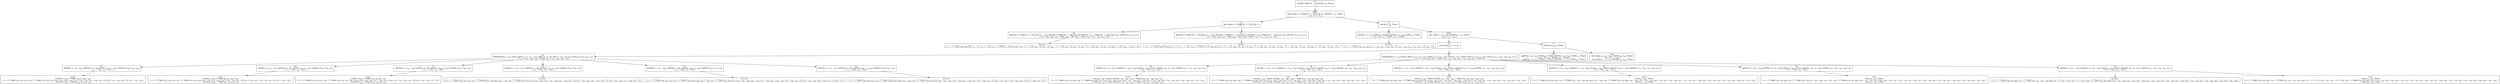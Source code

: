 digraph {
    graph [rankdir=TB
          ,bgcolor=transparent];
    node [shape=box
         ,fillcolor=white
         ,style=filled];
    0 [label=<Or <BR/> check(C Triple [0 : 1 : [2] [] []], v<SUB>0</SUB>, Trueo) <BR/>  [  ] >];
    1 [label=<Split <BR/> one_step(v<SUB>5</SUB>, C Triple [0 : 1 : [2] [] []], v<SUB>7</SUB>), check(v<SUB>7</SUB>, v<SUB>6</SUB>, Trueo) <BR/>  [ v<SUB>0</SUB> &rarr; v<SUB>5</SUB> : v<SUB>6</SUB> ] >];
    2 [label=<Or <BR/> one_step(v<SUB>5</SUB>, C Triple [0 : 1 : [2] [] []], v<SUB>7</SUB>) <BR/>  [  ] >];
    3 [label=<Or <BR/> check(v<SUB>7</SUB>, v<SUB>6</SUB>, Trueo) <BR/>  [  ] >];
    4 [label=<Or <BR/> get(One, C Triple [0 : 1 : [2] [] []], v<SUB>71</SUB> : v<SUB>72</SUB>), get(Thr, C Triple [0 : 1 : [2] [] []], []), set(One, v<SUB>72</SUB>, C Triple [0 : 1 : [2] [] []], v<SUB>74</SUB>), set(Thr, [v<SUB>71</SUB>], v<SUB>74</SUB>, v<SUB>7</SUB>) <BR/>  [ v<SUB>5</SUB> &rarr; (v<SUB>67</SUB>, v<SUB>68</SUB>), v<SUB>67</SUB> &rarr; One, v<SUB>68</SUB> &rarr; Thr, v<SUB>69</SUB> &rarr; Trueo, v<SUB>70</SUB> &rarr; v<SUB>71</SUB> : v<SUB>72</SUB>, v<SUB>73</SUB> &rarr; [] ] >];
    5 [label=<Or <BR/> get(One, C Triple [0 : 1 : [2] [] []], v<SUB>71</SUB> : v<SUB>72</SUB>), get(Two, C Triple [0 : 1 : [2] [] []], []), set(One, v<SUB>72</SUB>, C Triple [0 : 1 : [2] [] []], v<SUB>74</SUB>), set(Two, [v<SUB>71</SUB>], v<SUB>74</SUB>, v<SUB>7</SUB>) <BR/>  [ v<SUB>5</SUB> &rarr; (v<SUB>67</SUB>, v<SUB>68</SUB>), v<SUB>67</SUB> &rarr; One, v<SUB>68</SUB> &rarr; Two, v<SUB>69</SUB> &rarr; Trueo, v<SUB>70</SUB> &rarr; v<SUB>71</SUB> : v<SUB>72</SUB>, v<SUB>73</SUB> &rarr; [] ] >];
    6 [label=<Success <BR/>  [ v<SUB>7</SUB> &rarr; C Triple [v<SUB>88</SUB> v<SUB>89</SUB> [0]], v<SUB>71</SUB> &rarr; 0, v<SUB>72</SUB> &rarr; 1 : [2], v<SUB>74</SUB> &rarr; C Triple [1 : [2] v<SUB>86</SUB> v<SUB>87</SUB>], v<SUB>79</SUB> &rarr; 0 : 1 : [2], v<SUB>80</SUB> &rarr; [], v<SUB>81</SUB> &rarr; [], v<SUB>82</SUB> &rarr; 0 : 1 : [2], v<SUB>83</SUB> &rarr; [], v<SUB>84</SUB> &rarr; [], v<SUB>85</SUB> &rarr; 0 : 1 : [2], v<SUB>86</SUB> &rarr; [], v<SUB>87</SUB> &rarr; [], v<SUB>88</SUB> &rarr; 1 : [2], v<SUB>89</SUB> &rarr; [], v<SUB>90</SUB> &rarr; [] ] >];
    7 [label=<Success <BR/>  [ v<SUB>7</SUB> &rarr; C Triple [v<SUB>88</SUB> [0] v<SUB>90</SUB>], v<SUB>71</SUB> &rarr; 0, v<SUB>72</SUB> &rarr; 1 : [2], v<SUB>74</SUB> &rarr; C Triple [1 : [2] v<SUB>86</SUB> v<SUB>87</SUB>], v<SUB>79</SUB> &rarr; 0 : 1 : [2], v<SUB>80</SUB> &rarr; [], v<SUB>81</SUB> &rarr; [], v<SUB>82</SUB> &rarr; 0 : 1 : [2], v<SUB>83</SUB> &rarr; [], v<SUB>84</SUB> &rarr; [], v<SUB>85</SUB> &rarr; 0 : 1 : [2], v<SUB>86</SUB> &rarr; [], v<SUB>87</SUB> &rarr; [], v<SUB>88</SUB> &rarr; 1 : [2], v<SUB>89</SUB> &rarr; [], v<SUB>90</SUB> &rarr; [] ] >];
    8 [label=<Or <BR/> get(One, v<SUB>7</SUB>, v<SUB>15</SUB>), isNil(v<SUB>15</SUB>, Trueo), get(Two, v<SUB>7</SUB>, v<SUB>16</SUB>), isNil(v<SUB>16</SUB>, Trueo) <BR/>  [ v<SUB>6</SUB> &rarr; [], v<SUB>13</SUB> &rarr; Trueo, v<SUB>14</SUB> &rarr; Trueo ] >];
    9 [label=<Split <BR/> one_step(v<SUB>17</SUB>, v<SUB>7</SUB>, v<SUB>19</SUB>), check(v<SUB>19</SUB>, v<SUB>18</SUB>, Trueo) <BR/>  [ v<SUB>6</SUB> &rarr; v<SUB>17</SUB> : v<SUB>18</SUB> ] >];
    10 [label=<Success <BR/>  [ v<SUB>7</SUB> &rarr; C Triple [v<SUB>20</SUB> v<SUB>21</SUB> v<SUB>22</SUB>], v<SUB>15</SUB> &rarr; v<SUB>20</SUB>, v<SUB>16</SUB> &rarr; v<SUB>26</SUB>, v<SUB>20</SUB> &rarr; [], v<SUB>21</SUB> &rarr; v<SUB>26</SUB>, v<SUB>22</SUB> &rarr; v<SUB>27</SUB>, v<SUB>25</SUB> &rarr; [], v<SUB>26</SUB> &rarr; [] ] >];
    11 [label=<Or <BR/> one_step(v<SUB>17</SUB>, v<SUB>7</SUB>, v<SUB>19</SUB>) <BR/>  [  ] >];
    12 [label=<Or <BR/> check(v<SUB>19</SUB>, v<SUB>18</SUB>, Trueo) <BR/>  [  ] >];
    13 [label=<Or <BR/> notEqStick(v<SUB>37</SUB>, v<SUB>38</SUB>, Trueo), get(v<SUB>37</SUB>, v<SUB>7</SUB>, v<SUB>41</SUB> : v<SUB>42</SUB>), get(v<SUB>38</SUB>, v<SUB>7</SUB>, []), set(v<SUB>37</SUB>, v<SUB>42</SUB>, v<SUB>7</SUB>, v<SUB>44</SUB>), set(v<SUB>38</SUB>, [v<SUB>41</SUB>], v<SUB>44</SUB>, v<SUB>19</SUB>) <BR/>  [ v<SUB>17</SUB> &rarr; (v<SUB>37</SUB>, v<SUB>38</SUB>), v<SUB>39</SUB> &rarr; Trueo, v<SUB>40</SUB> &rarr; v<SUB>41</SUB> : v<SUB>42</SUB>, v<SUB>43</SUB> &rarr; [] ] >];
    14 [label=<Or <BR/> notEqStick(v<SUB>37</SUB>, v<SUB>38</SUB>, Trueo), get(v<SUB>37</SUB>, v<SUB>7</SUB>, v<SUB>41</SUB> : v<SUB>42</SUB>), get(v<SUB>38</SUB>, v<SUB>7</SUB>, v<SUB>45</SUB> : v<SUB>46</SUB>), less(v<SUB>41</SUB>, v<SUB>45</SUB>, Trueo), set(v<SUB>37</SUB>, v<SUB>42</SUB>, v<SUB>7</SUB>, v<SUB>48</SUB>), set(v<SUB>38</SUB>, v<SUB>41</SUB> : v<SUB>45</SUB> : v<SUB>46</SUB>, v<SUB>48</SUB>, v<SUB>19</SUB>) <BR/>  [ v<SUB>17</SUB> &rarr; (v<SUB>37</SUB>, v<SUB>38</SUB>), v<SUB>39</SUB> &rarr; Trueo, v<SUB>40</SUB> &rarr; v<SUB>41</SUB> : v<SUB>42</SUB>, v<SUB>43</SUB> &rarr; v<SUB>45</SUB> : v<SUB>46</SUB>, v<SUB>47</SUB> &rarr; Trueo ] >];
    15 [label=<Or <BR/> get(Thr, v<SUB>7</SUB>, v<SUB>41</SUB> : v<SUB>42</SUB>), get(Two, v<SUB>7</SUB>, []), set(Thr, v<SUB>42</SUB>, v<SUB>7</SUB>, v<SUB>44</SUB>), set(Two, [v<SUB>41</SUB>], v<SUB>44</SUB>, v<SUB>19</SUB>) <BR/>  [ v<SUB>37</SUB> &rarr; Thr, v<SUB>38</SUB> &rarr; Two ] >];
    16 [label=<Or <BR/> get(Thr, v<SUB>7</SUB>, v<SUB>41</SUB> : v<SUB>42</SUB>), get(One, v<SUB>7</SUB>, []), set(Thr, v<SUB>42</SUB>, v<SUB>7</SUB>, v<SUB>44</SUB>), set(One, [v<SUB>41</SUB>], v<SUB>44</SUB>, v<SUB>19</SUB>) <BR/>  [ v<SUB>37</SUB> &rarr; Thr, v<SUB>38</SUB> &rarr; One ] >];
    17 [label=<Or <BR/> get(Two, v<SUB>7</SUB>, v<SUB>41</SUB> : v<SUB>42</SUB>), get(Thr, v<SUB>7</SUB>, []), set(Two, v<SUB>42</SUB>, v<SUB>7</SUB>, v<SUB>44</SUB>), set(Thr, [v<SUB>41</SUB>], v<SUB>44</SUB>, v<SUB>19</SUB>) <BR/>  [ v<SUB>37</SUB> &rarr; Two, v<SUB>38</SUB> &rarr; Thr ] >];
    18 [label=<Or <BR/> get(Two, v<SUB>7</SUB>, v<SUB>41</SUB> : v<SUB>42</SUB>), get(One, v<SUB>7</SUB>, []), set(Two, v<SUB>42</SUB>, v<SUB>7</SUB>, v<SUB>44</SUB>), set(One, [v<SUB>41</SUB>], v<SUB>44</SUB>, v<SUB>19</SUB>) <BR/>  [ v<SUB>37</SUB> &rarr; Two, v<SUB>38</SUB> &rarr; One ] >];
    19 [label=<Or <BR/> get(One, v<SUB>7</SUB>, v<SUB>41</SUB> : v<SUB>42</SUB>), get(Thr, v<SUB>7</SUB>, []), set(One, v<SUB>42</SUB>, v<SUB>7</SUB>, v<SUB>44</SUB>), set(Thr, [v<SUB>41</SUB>], v<SUB>44</SUB>, v<SUB>19</SUB>) <BR/>  [ v<SUB>37</SUB> &rarr; One, v<SUB>38</SUB> &rarr; Thr ] >];
    20 [label=<Or <BR/> get(One, v<SUB>7</SUB>, v<SUB>41</SUB> : v<SUB>42</SUB>), get(Two, v<SUB>7</SUB>, []), set(One, v<SUB>42</SUB>, v<SUB>7</SUB>, v<SUB>44</SUB>), set(Two, [v<SUB>41</SUB>], v<SUB>44</SUB>, v<SUB>19</SUB>) <BR/>  [ v<SUB>37</SUB> &rarr; One, v<SUB>38</SUB> &rarr; Two ] >];
    21 [label=<Leaf <BR/> set(Two, [v<SUB>41</SUB>], C Triple [v<SUB>55</SUB> [] v<SUB>42</SUB>], v<SUB>19</SUB>) <BR/>  [ v<SUB>7</SUB> &rarr; C Triple [v<SUB>49</SUB> v<SUB>50</SUB> v<SUB>51</SUB>], v<SUB>44</SUB> &rarr; C Triple [v<SUB>55</SUB> v<SUB>56</SUB> v<SUB>42</SUB>], v<SUB>49</SUB> &rarr; v<SUB>52</SUB>, v<SUB>50</SUB> &rarr; v<SUB>53</SUB>, v<SUB>51</SUB> &rarr; v<SUB>41</SUB> : v<SUB>42</SUB>, v<SUB>52</SUB> &rarr; v<SUB>55</SUB>, v<SUB>53</SUB> &rarr; [], v<SUB>54</SUB> &rarr; v<SUB>41</SUB> : v<SUB>42</SUB>, v<SUB>56</SUB> &rarr; [], v<SUB>57</SUB> &rarr; v<SUB>41</SUB> : v<SUB>42</SUB> ]  <BR/> set(Two, [v<SUB>41</SUB>], C Triple [v<SUB>42</SUB> [] v<SUB>57</SUB>], v<SUB>19</SUB>)>];
    22 [label=<Leaf <BR/> set(One, [v<SUB>41</SUB>], C Triple [[] v<SUB>56</SUB> v<SUB>42</SUB>], v<SUB>19</SUB>) <BR/>  [ v<SUB>7</SUB> &rarr; C Triple [v<SUB>49</SUB> v<SUB>50</SUB> v<SUB>51</SUB>], v<SUB>44</SUB> &rarr; C Triple [v<SUB>55</SUB> v<SUB>56</SUB> v<SUB>42</SUB>], v<SUB>49</SUB> &rarr; v<SUB>52</SUB>, v<SUB>50</SUB> &rarr; v<SUB>53</SUB>, v<SUB>51</SUB> &rarr; v<SUB>41</SUB> : v<SUB>42</SUB>, v<SUB>52</SUB> &rarr; [], v<SUB>53</SUB> &rarr; v<SUB>56</SUB>, v<SUB>54</SUB> &rarr; v<SUB>41</SUB> : v<SUB>42</SUB>, v<SUB>55</SUB> &rarr; [], v<SUB>57</SUB> &rarr; v<SUB>41</SUB> : v<SUB>42</SUB> ]  <BR/> set(One, [v<SUB>41</SUB>], C Triple [[] v<SUB>42</SUB> v<SUB>57</SUB>], v<SUB>19</SUB>)>];
    23 [label=<Leaf <BR/> set(Thr, [v<SUB>41</SUB>], C Triple [v<SUB>55</SUB> v<SUB>42</SUB> []], v<SUB>19</SUB>) <BR/>  [ v<SUB>7</SUB> &rarr; C Triple [v<SUB>49</SUB> v<SUB>50</SUB> v<SUB>51</SUB>], v<SUB>44</SUB> &rarr; C Triple [v<SUB>55</SUB> v<SUB>42</SUB> v<SUB>57</SUB>], v<SUB>49</SUB> &rarr; v<SUB>52</SUB>, v<SUB>50</SUB> &rarr; v<SUB>41</SUB> : v<SUB>42</SUB>, v<SUB>51</SUB> &rarr; v<SUB>54</SUB>, v<SUB>52</SUB> &rarr; v<SUB>55</SUB>, v<SUB>53</SUB> &rarr; v<SUB>41</SUB> : v<SUB>42</SUB>, v<SUB>54</SUB> &rarr; [], v<SUB>56</SUB> &rarr; v<SUB>41</SUB> : v<SUB>42</SUB>, v<SUB>57</SUB> &rarr; [] ]  <BR/> set(Thr, [v<SUB>41</SUB>], C Triple [v<SUB>42</SUB> v<SUB>56</SUB> []], v<SUB>19</SUB>)>];
    24 [label=<Success <BR/>  [ v<SUB>7</SUB> &rarr; C Triple [v<SUB>49</SUB> v<SUB>50</SUB> v<SUB>51</SUB>], v<SUB>19</SUB> &rarr; C Triple [[v<SUB>41</SUB>] v<SUB>59</SUB> v<SUB>60</SUB>], v<SUB>42</SUB> &rarr; v<SUB>59</SUB>, v<SUB>44</SUB> &rarr; C Triple [v<SUB>55</SUB> v<SUB>42</SUB> v<SUB>57</SUB>], v<SUB>49</SUB> &rarr; v<SUB>52</SUB>, v<SUB>50</SUB> &rarr; v<SUB>41</SUB> : v<SUB>42</SUB>, v<SUB>51</SUB> &rarr; v<SUB>54</SUB>, v<SUB>52</SUB> &rarr; [], v<SUB>53</SUB> &rarr; v<SUB>41</SUB> : v<SUB>42</SUB>, v<SUB>54</SUB> &rarr; v<SUB>57</SUB>, v<SUB>55</SUB> &rarr; [], v<SUB>56</SUB> &rarr; v<SUB>41</SUB> : v<SUB>42</SUB>, v<SUB>57</SUB> &rarr; v<SUB>60</SUB>, v<SUB>58</SUB> &rarr; [] ] >];
    25 [label=<Success <BR/>  [ v<SUB>7</SUB> &rarr; C Triple [v<SUB>49</SUB> v<SUB>50</SUB> v<SUB>51</SUB>], v<SUB>19</SUB> &rarr; C Triple [v<SUB>58</SUB> v<SUB>59</SUB> [v<SUB>41</SUB>]], v<SUB>42</SUB> &rarr; v<SUB>58</SUB>, v<SUB>44</SUB> &rarr; C Triple [v<SUB>42</SUB> v<SUB>56</SUB> v<SUB>57</SUB>], v<SUB>49</SUB> &rarr; v<SUB>41</SUB> : v<SUB>42</SUB>, v<SUB>50</SUB> &rarr; v<SUB>53</SUB>, v<SUB>51</SUB> &rarr; v<SUB>54</SUB>, v<SUB>52</SUB> &rarr; v<SUB>41</SUB> : v<SUB>42</SUB>, v<SUB>53</SUB> &rarr; v<SUB>56</SUB>, v<SUB>54</SUB> &rarr; [], v<SUB>55</SUB> &rarr; v<SUB>41</SUB> : v<SUB>42</SUB>, v<SUB>56</SUB> &rarr; v<SUB>59</SUB>, v<SUB>57</SUB> &rarr; [], v<SUB>60</SUB> &rarr; [] ] >];
    26 [label=<Success <BR/>  [ v<SUB>7</SUB> &rarr; C Triple [v<SUB>49</SUB> v<SUB>50</SUB> v<SUB>51</SUB>], v<SUB>19</SUB> &rarr; C Triple [v<SUB>58</SUB> [v<SUB>41</SUB>] v<SUB>60</SUB>], v<SUB>42</SUB> &rarr; v<SUB>58</SUB>, v<SUB>44</SUB> &rarr; C Triple [v<SUB>42</SUB> v<SUB>56</SUB> v<SUB>57</SUB>], v<SUB>49</SUB> &rarr; v<SUB>41</SUB> : v<SUB>42</SUB>, v<SUB>50</SUB> &rarr; v<SUB>53</SUB>, v<SUB>51</SUB> &rarr; v<SUB>54</SUB>, v<SUB>52</SUB> &rarr; v<SUB>41</SUB> : v<SUB>42</SUB>, v<SUB>53</SUB> &rarr; [], v<SUB>54</SUB> &rarr; v<SUB>57</SUB>, v<SUB>55</SUB> &rarr; v<SUB>41</SUB> : v<SUB>42</SUB>, v<SUB>56</SUB> &rarr; [], v<SUB>57</SUB> &rarr; v<SUB>60</SUB>, v<SUB>59</SUB> &rarr; [] ] >];
    27 [label=<Or <BR/> get(Thr, v<SUB>7</SUB>, v<SUB>41</SUB> : v<SUB>42</SUB>), get(Two, v<SUB>7</SUB>, v<SUB>45</SUB> : v<SUB>46</SUB>), less(v<SUB>41</SUB>, v<SUB>45</SUB>, Trueo), set(Thr, v<SUB>42</SUB>, v<SUB>7</SUB>, v<SUB>48</SUB>), set(Two, v<SUB>41</SUB> : v<SUB>45</SUB> : v<SUB>46</SUB>, v<SUB>48</SUB>, v<SUB>19</SUB>) <BR/>  [ v<SUB>37</SUB> &rarr; Thr, v<SUB>38</SUB> &rarr; Two ] >];
    28 [label=<Or <BR/> get(Thr, v<SUB>7</SUB>, v<SUB>41</SUB> : v<SUB>42</SUB>), get(One, v<SUB>7</SUB>, v<SUB>45</SUB> : v<SUB>46</SUB>), less(v<SUB>41</SUB>, v<SUB>45</SUB>, Trueo), set(Thr, v<SUB>42</SUB>, v<SUB>7</SUB>, v<SUB>48</SUB>), set(One, v<SUB>41</SUB> : v<SUB>45</SUB> : v<SUB>46</SUB>, v<SUB>48</SUB>, v<SUB>19</SUB>) <BR/>  [ v<SUB>37</SUB> &rarr; Thr, v<SUB>38</SUB> &rarr; One ] >];
    29 [label=<Or <BR/> get(Two, v<SUB>7</SUB>, v<SUB>41</SUB> : v<SUB>42</SUB>), get(Thr, v<SUB>7</SUB>, v<SUB>45</SUB> : v<SUB>46</SUB>), less(v<SUB>41</SUB>, v<SUB>45</SUB>, Trueo), set(Two, v<SUB>42</SUB>, v<SUB>7</SUB>, v<SUB>48</SUB>), set(Thr, v<SUB>41</SUB> : v<SUB>45</SUB> : v<SUB>46</SUB>, v<SUB>48</SUB>, v<SUB>19</SUB>) <BR/>  [ v<SUB>37</SUB> &rarr; Two, v<SUB>38</SUB> &rarr; Thr ] >];
    30 [label=<Or <BR/> get(Two, v<SUB>7</SUB>, v<SUB>41</SUB> : v<SUB>42</SUB>), get(One, v<SUB>7</SUB>, v<SUB>45</SUB> : v<SUB>46</SUB>), less(v<SUB>41</SUB>, v<SUB>45</SUB>, Trueo), set(Two, v<SUB>42</SUB>, v<SUB>7</SUB>, v<SUB>48</SUB>), set(One, v<SUB>41</SUB> : v<SUB>45</SUB> : v<SUB>46</SUB>, v<SUB>48</SUB>, v<SUB>19</SUB>) <BR/>  [ v<SUB>37</SUB> &rarr; Two, v<SUB>38</SUB> &rarr; One ] >];
    31 [label=<Or <BR/> get(One, v<SUB>7</SUB>, v<SUB>41</SUB> : v<SUB>42</SUB>), get(Thr, v<SUB>7</SUB>, v<SUB>45</SUB> : v<SUB>46</SUB>), less(v<SUB>41</SUB>, v<SUB>45</SUB>, Trueo), set(One, v<SUB>42</SUB>, v<SUB>7</SUB>, v<SUB>48</SUB>), set(Thr, v<SUB>41</SUB> : v<SUB>45</SUB> : v<SUB>46</SUB>, v<SUB>48</SUB>, v<SUB>19</SUB>) <BR/>  [ v<SUB>37</SUB> &rarr; One, v<SUB>38</SUB> &rarr; Thr ] >];
    32 [label=<Or <BR/> get(One, v<SUB>7</SUB>, v<SUB>41</SUB> : v<SUB>42</SUB>), get(Two, v<SUB>7</SUB>, v<SUB>45</SUB> : v<SUB>46</SUB>), less(v<SUB>41</SUB>, v<SUB>45</SUB>, Trueo), set(One, v<SUB>42</SUB>, v<SUB>7</SUB>, v<SUB>48</SUB>), set(Two, v<SUB>41</SUB> : v<SUB>45</SUB> : v<SUB>46</SUB>, v<SUB>48</SUB>, v<SUB>19</SUB>) <BR/>  [ v<SUB>37</SUB> &rarr; One, v<SUB>38</SUB> &rarr; Two ] >];
    33 [label=<Leaf <BR/> less(v<SUB>41</SUB>, v<SUB>45</SUB>, Trueo), set(Two, v<SUB>41</SUB> : v<SUB>45</SUB> : v<SUB>46</SUB>, C Triple [v<SUB>64</SUB> v<SUB>45</SUB> : v<SUB>46</SUB> v<SUB>42</SUB>], v<SUB>19</SUB>) <BR/>  [ v<SUB>7</SUB> &rarr; C Triple [v<SUB>58</SUB> v<SUB>59</SUB> v<SUB>60</SUB>], v<SUB>48</SUB> &rarr; C Triple [v<SUB>64</SUB> v<SUB>65</SUB> v<SUB>42</SUB>], v<SUB>58</SUB> &rarr; v<SUB>61</SUB>, v<SUB>59</SUB> &rarr; v<SUB>62</SUB>, v<SUB>60</SUB> &rarr; v<SUB>41</SUB> : v<SUB>42</SUB>, v<SUB>61</SUB> &rarr; v<SUB>64</SUB>, v<SUB>62</SUB> &rarr; v<SUB>45</SUB> : v<SUB>46</SUB>, v<SUB>63</SUB> &rarr; v<SUB>41</SUB> : v<SUB>42</SUB>, v<SUB>65</SUB> &rarr; v<SUB>45</SUB> : v<SUB>46</SUB>, v<SUB>66</SUB> &rarr; v<SUB>41</SUB> : v<SUB>42</SUB> ]  <BR/> less(v<SUB>41</SUB>, v<SUB>45</SUB>, Trueo), set(Two, v<SUB>41</SUB> : v<SUB>45</SUB> : v<SUB>46</SUB>, C Triple [v<SUB>42</SUB> v<SUB>45</SUB> : v<SUB>46</SUB> v<SUB>66</SUB>], v<SUB>19</SUB>)>];
    34 [label=<Leaf <BR/> less(v<SUB>41</SUB>, v<SUB>45</SUB>, Trueo), set(One, v<SUB>41</SUB> : v<SUB>45</SUB> : v<SUB>46</SUB>, C Triple [v<SUB>45</SUB> : v<SUB>46</SUB> v<SUB>65</SUB> v<SUB>42</SUB>], v<SUB>19</SUB>) <BR/>  [ v<SUB>7</SUB> &rarr; C Triple [v<SUB>58</SUB> v<SUB>59</SUB> v<SUB>60</SUB>], v<SUB>48</SUB> &rarr; C Triple [v<SUB>64</SUB> v<SUB>65</SUB> v<SUB>42</SUB>], v<SUB>58</SUB> &rarr; v<SUB>61</SUB>, v<SUB>59</SUB> &rarr; v<SUB>62</SUB>, v<SUB>60</SUB> &rarr; v<SUB>41</SUB> : v<SUB>42</SUB>, v<SUB>61</SUB> &rarr; v<SUB>45</SUB> : v<SUB>46</SUB>, v<SUB>62</SUB> &rarr; v<SUB>65</SUB>, v<SUB>63</SUB> &rarr; v<SUB>41</SUB> : v<SUB>42</SUB>, v<SUB>64</SUB> &rarr; v<SUB>45</SUB> : v<SUB>46</SUB>, v<SUB>66</SUB> &rarr; v<SUB>41</SUB> : v<SUB>42</SUB> ]  <BR/> less(v<SUB>41</SUB>, v<SUB>45</SUB>, Trueo), set(One, v<SUB>41</SUB> : v<SUB>45</SUB> : v<SUB>46</SUB>, C Triple [v<SUB>45</SUB> : v<SUB>46</SUB> v<SUB>42</SUB> v<SUB>66</SUB>], v<SUB>19</SUB>)>];
    35 [label=<Leaf <BR/> less(v<SUB>41</SUB>, v<SUB>45</SUB>, Trueo), set(Thr, v<SUB>41</SUB> : v<SUB>45</SUB> : v<SUB>46</SUB>, C Triple [v<SUB>64</SUB> v<SUB>42</SUB> v<SUB>45</SUB> : v<SUB>46</SUB>], v<SUB>19</SUB>) <BR/>  [ v<SUB>7</SUB> &rarr; C Triple [v<SUB>58</SUB> v<SUB>59</SUB> v<SUB>60</SUB>], v<SUB>48</SUB> &rarr; C Triple [v<SUB>64</SUB> v<SUB>42</SUB> v<SUB>66</SUB>], v<SUB>58</SUB> &rarr; v<SUB>61</SUB>, v<SUB>59</SUB> &rarr; v<SUB>41</SUB> : v<SUB>42</SUB>, v<SUB>60</SUB> &rarr; v<SUB>63</SUB>, v<SUB>61</SUB> &rarr; v<SUB>64</SUB>, v<SUB>62</SUB> &rarr; v<SUB>41</SUB> : v<SUB>42</SUB>, v<SUB>63</SUB> &rarr; v<SUB>45</SUB> : v<SUB>46</SUB>, v<SUB>65</SUB> &rarr; v<SUB>41</SUB> : v<SUB>42</SUB>, v<SUB>66</SUB> &rarr; v<SUB>45</SUB> : v<SUB>46</SUB> ]  <BR/> less(v<SUB>41</SUB>, v<SUB>45</SUB>, Trueo), set(Thr, v<SUB>41</SUB> : v<SUB>45</SUB> : v<SUB>46</SUB>, C Triple [v<SUB>42</SUB> v<SUB>65</SUB> v<SUB>45</SUB> : v<SUB>46</SUB>], v<SUB>19</SUB>)>];
    36 [label=<Leaf <BR/> less(v<SUB>41</SUB>, v<SUB>45</SUB>, Trueo) <BR/>  [ v<SUB>7</SUB> &rarr; C Triple [v<SUB>58</SUB> v<SUB>59</SUB> v<SUB>60</SUB>], v<SUB>19</SUB> &rarr; C Triple [v<SUB>41</SUB> : v<SUB>45</SUB> : v<SUB>46</SUB> v<SUB>68</SUB> v<SUB>69</SUB>], v<SUB>42</SUB> &rarr; v<SUB>68</SUB>, v<SUB>48</SUB> &rarr; C Triple [v<SUB>64</SUB> v<SUB>42</SUB> v<SUB>66</SUB>], v<SUB>58</SUB> &rarr; v<SUB>61</SUB>, v<SUB>59</SUB> &rarr; v<SUB>41</SUB> : v<SUB>42</SUB>, v<SUB>60</SUB> &rarr; v<SUB>63</SUB>, v<SUB>61</SUB> &rarr; v<SUB>45</SUB> : v<SUB>46</SUB>, v<SUB>62</SUB> &rarr; v<SUB>41</SUB> : v<SUB>42</SUB>, v<SUB>63</SUB> &rarr; v<SUB>66</SUB>, v<SUB>64</SUB> &rarr; v<SUB>45</SUB> : v<SUB>46</SUB>, v<SUB>65</SUB> &rarr; v<SUB>41</SUB> : v<SUB>42</SUB>, v<SUB>66</SUB> &rarr; v<SUB>69</SUB>, v<SUB>67</SUB> &rarr; v<SUB>45</SUB> : v<SUB>46</SUB> ]  <BR/> less(v<SUB>41</SUB>, v<SUB>45</SUB>, Trueo)>];
    37 [label=<Leaf <BR/> less(v<SUB>41</SUB>, v<SUB>45</SUB>, Trueo) <BR/>  [ v<SUB>7</SUB> &rarr; C Triple [v<SUB>58</SUB> v<SUB>59</SUB> v<SUB>60</SUB>], v<SUB>19</SUB> &rarr; C Triple [v<SUB>67</SUB> v<SUB>68</SUB> v<SUB>41</SUB> : v<SUB>45</SUB> : v<SUB>46</SUB>], v<SUB>42</SUB> &rarr; v<SUB>67</SUB>, v<SUB>48</SUB> &rarr; C Triple [v<SUB>42</SUB> v<SUB>65</SUB> v<SUB>66</SUB>], v<SUB>58</SUB> &rarr; v<SUB>41</SUB> : v<SUB>42</SUB>, v<SUB>59</SUB> &rarr; v<SUB>62</SUB>, v<SUB>60</SUB> &rarr; v<SUB>63</SUB>, v<SUB>61</SUB> &rarr; v<SUB>41</SUB> : v<SUB>42</SUB>, v<SUB>62</SUB> &rarr; v<SUB>65</SUB>, v<SUB>63</SUB> &rarr; v<SUB>45</SUB> : v<SUB>46</SUB>, v<SUB>64</SUB> &rarr; v<SUB>41</SUB> : v<SUB>42</SUB>, v<SUB>65</SUB> &rarr; v<SUB>68</SUB>, v<SUB>66</SUB> &rarr; v<SUB>45</SUB> : v<SUB>46</SUB>, v<SUB>69</SUB> &rarr; v<SUB>45</SUB> : v<SUB>46</SUB> ]  <BR/> less(v<SUB>41</SUB>, v<SUB>45</SUB>, Trueo)>];
    38 [label=<Success <BR/>  [ v<SUB>7</SUB> &rarr; C Triple [v<SUB>58</SUB> v<SUB>59</SUB> v<SUB>60</SUB>], v<SUB>19</SUB> &rarr; C Triple [v<SUB>67</SUB> v<SUB>41</SUB> : v<SUB>45</SUB> : v<SUB>46</SUB> v<SUB>69</SUB>], v<SUB>41</SUB> &rarr; 0, v<SUB>42</SUB> &rarr; v<SUB>67</SUB>, v<SUB>45</SUB> &rarr; (1 + v<SUB>70</SUB>), v<SUB>48</SUB> &rarr; C Triple [v<SUB>42</SUB> v<SUB>65</SUB> v<SUB>66</SUB>], v<SUB>58</SUB> &rarr; v<SUB>41</SUB> : v<SUB>42</SUB>, v<SUB>59</SUB> &rarr; v<SUB>62</SUB>, v<SUB>60</SUB> &rarr; v<SUB>63</SUB>, v<SUB>61</SUB> &rarr; v<SUB>41</SUB> : v<SUB>42</SUB>, v<SUB>62</SUB> &rarr; v<SUB>45</SUB> : v<SUB>46</SUB>, v<SUB>63</SUB> &rarr; v<SUB>66</SUB>, v<SUB>64</SUB> &rarr; v<SUB>41</SUB> : v<SUB>42</SUB>, v<SUB>65</SUB> &rarr; v<SUB>45</SUB> : v<SUB>46</SUB>, v<SUB>66</SUB> &rarr; v<SUB>69</SUB>, v<SUB>68</SUB> &rarr; v<SUB>45</SUB> : v<SUB>46</SUB> ] >];
    39 [label=<Leaf <BR/> less(v<SUB>71</SUB>, v<SUB>70</SUB>, Trueo) <BR/>  [ v<SUB>7</SUB> &rarr; C Triple [v<SUB>58</SUB> v<SUB>59</SUB> v<SUB>60</SUB>], v<SUB>19</SUB> &rarr; C Triple [v<SUB>67</SUB> v<SUB>41</SUB> : v<SUB>45</SUB> : v<SUB>46</SUB> v<SUB>69</SUB>], v<SUB>41</SUB> &rarr; (1 + v<SUB>71</SUB>), v<SUB>42</SUB> &rarr; v<SUB>67</SUB>, v<SUB>45</SUB> &rarr; (1 + v<SUB>70</SUB>), v<SUB>48</SUB> &rarr; C Triple [v<SUB>42</SUB> v<SUB>65</SUB> v<SUB>66</SUB>], v<SUB>58</SUB> &rarr; v<SUB>41</SUB> : v<SUB>42</SUB>, v<SUB>59</SUB> &rarr; v<SUB>62</SUB>, v<SUB>60</SUB> &rarr; v<SUB>63</SUB>, v<SUB>61</SUB> &rarr; v<SUB>41</SUB> : v<SUB>42</SUB>, v<SUB>62</SUB> &rarr; v<SUB>45</SUB> : v<SUB>46</SUB>, v<SUB>63</SUB> &rarr; v<SUB>66</SUB>, v<SUB>64</SUB> &rarr; v<SUB>41</SUB> : v<SUB>42</SUB>, v<SUB>65</SUB> &rarr; v<SUB>45</SUB> : v<SUB>46</SUB>, v<SUB>66</SUB> &rarr; v<SUB>69</SUB>, v<SUB>68</SUB> &rarr; v<SUB>45</SUB> : v<SUB>46</SUB> ]  <BR/> less(v<SUB>41</SUB>, v<SUB>45</SUB>, Trueo)>];
    40 [label=<Leaf <BR/> get(One, v<SUB>19</SUB>, v<SUB>32</SUB>), isNil(v<SUB>32</SUB>, Trueo), get(Two, v<SUB>19</SUB>, v<SUB>33</SUB>), isNil(v<SUB>33</SUB>, Trueo) <BR/>  [ v<SUB>18</SUB> &rarr; [], v<SUB>30</SUB> &rarr; Trueo, v<SUB>31</SUB> &rarr; Trueo ]  <BR/> get(One, v<SUB>7</SUB>, v<SUB>15</SUB>), isNil(v<SUB>15</SUB>, Trueo), get(Two, v<SUB>7</SUB>, v<SUB>16</SUB>), isNil(v<SUB>16</SUB>, Trueo)>];
    41 [label=<Leaf <BR/> one_step(v<SUB>34</SUB>, v<SUB>19</SUB>, v<SUB>36</SUB>), check(v<SUB>36</SUB>, v<SUB>35</SUB>, Trueo) <BR/>  [ v<SUB>18</SUB> &rarr; v<SUB>34</SUB> : v<SUB>35</SUB> ]  <BR/> one_step(v<SUB>17</SUB>, v<SUB>7</SUB>, v<SUB>19</SUB>), check(v<SUB>19</SUB>, v<SUB>18</SUB>, Trueo)>];
    0 -> 1 [label=""];
    1 -> 2 [label=""];
    1 -> 3 [label=""];
    2 -> 4 [label=""];
    2 -> 5 [label=""];
    3 -> 8 [label=""];
    3 -> 9 [label=""];
    4 -> 6 [label=""];
    5 -> 7 [label=""];
    8 -> 10 [label=""];
    9 -> 11 [label=""];
    9 -> 12 [label=""];
    11 -> 13 [label=""];
    11 -> 14 [label=""];
    12 -> 40 [label=""];
    12 -> 41 [label=""];
    13 -> 15 [label=""];
    13 -> 16 [label=""];
    13 -> 17 [label=""];
    13 -> 18 [label=""];
    13 -> 19 [label=""];
    13 -> 20 [label=""];
    14 -> 27 [label=""];
    14 -> 28 [label=""];
    14 -> 29 [label=""];
    14 -> 30 [label=""];
    14 -> 31 [label=""];
    14 -> 32 [label=""];
    15 -> 21 [label=""];
    16 -> 22 [label=""];
    17 -> 23 [label=""];
    18 -> 24 [label=""];
    19 -> 25 [label=""];
    20 -> 26 [label=""];
    27 -> 33 [label=""];
    28 -> 34 [label=""];
    29 -> 35 [label=""];
    30 -> 36 [label=""];
    31 -> 37 [label=""];
    32 -> 38 [label=""];
    32 -> 39 [label=""];
}